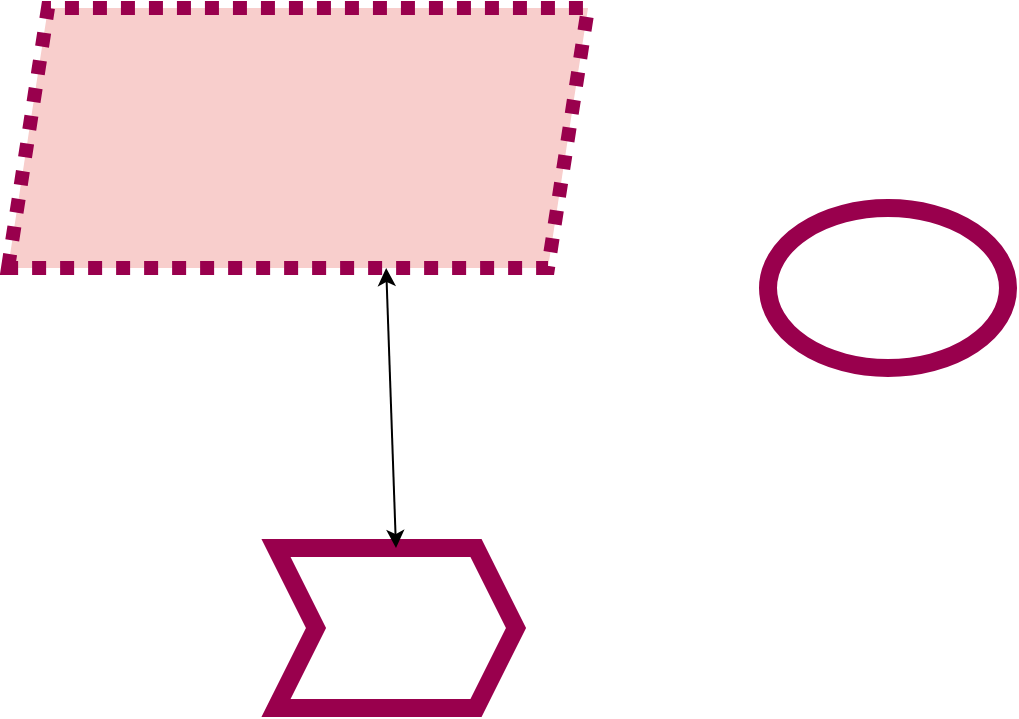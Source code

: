 <mxfile version="15.0.6" type="github">
  <diagram id="qo62P2aIjddFtGgKTxTK" name="Page-1">
    <mxGraphModel dx="868" dy="450" grid="1" gridSize="10" guides="1" tooltips="1" connect="1" arrows="1" fold="1" page="1" pageScale="1" pageWidth="827" pageHeight="1169" math="0" shadow="0">
      <root>
        <mxCell id="0" />
        <mxCell id="1" parent="0" />
        <mxCell id="1PYlxKspQXzyvrgAhgwu-1" value="" style="shape=parallelogram;perimeter=parallelogramPerimeter;whiteSpace=wrap;html=1;fixedSize=1;fillColor=#f8cecc;strokeColor=#99004D;dashed=1;dashPattern=1 1;strokeWidth=7;" vertex="1" parent="1">
          <mxGeometry x="160" y="170" width="290" height="130" as="geometry" />
        </mxCell>
        <mxCell id="1PYlxKspQXzyvrgAhgwu-2" value="" style="shape=step;perimeter=stepPerimeter;whiteSpace=wrap;html=1;fixedSize=1;strokeColor=#99004D;strokeWidth=9;fontStyle=4" vertex="1" parent="1">
          <mxGeometry x="294" y="440" width="120" height="80" as="geometry" />
        </mxCell>
        <mxCell id="1PYlxKspQXzyvrgAhgwu-3" value="" style="endArrow=classic;startArrow=classic;html=1;exitX=0.5;exitY=0;exitDx=0;exitDy=0;entryX=0.652;entryY=1;entryDx=0;entryDy=0;entryPerimeter=0;" edge="1" parent="1" source="1PYlxKspQXzyvrgAhgwu-2" target="1PYlxKspQXzyvrgAhgwu-1">
          <mxGeometry width="50" height="50" relative="1" as="geometry">
            <mxPoint x="390" y="350" as="sourcePoint" />
            <mxPoint x="440" y="300" as="targetPoint" />
          </mxGeometry>
        </mxCell>
        <mxCell id="1PYlxKspQXzyvrgAhgwu-4" value="" style="ellipse;whiteSpace=wrap;html=1;strokeColor=#99004D;strokeWidth=9;" vertex="1" parent="1">
          <mxGeometry x="540" y="270" width="120" height="80" as="geometry" />
        </mxCell>
      </root>
    </mxGraphModel>
  </diagram>
</mxfile>
